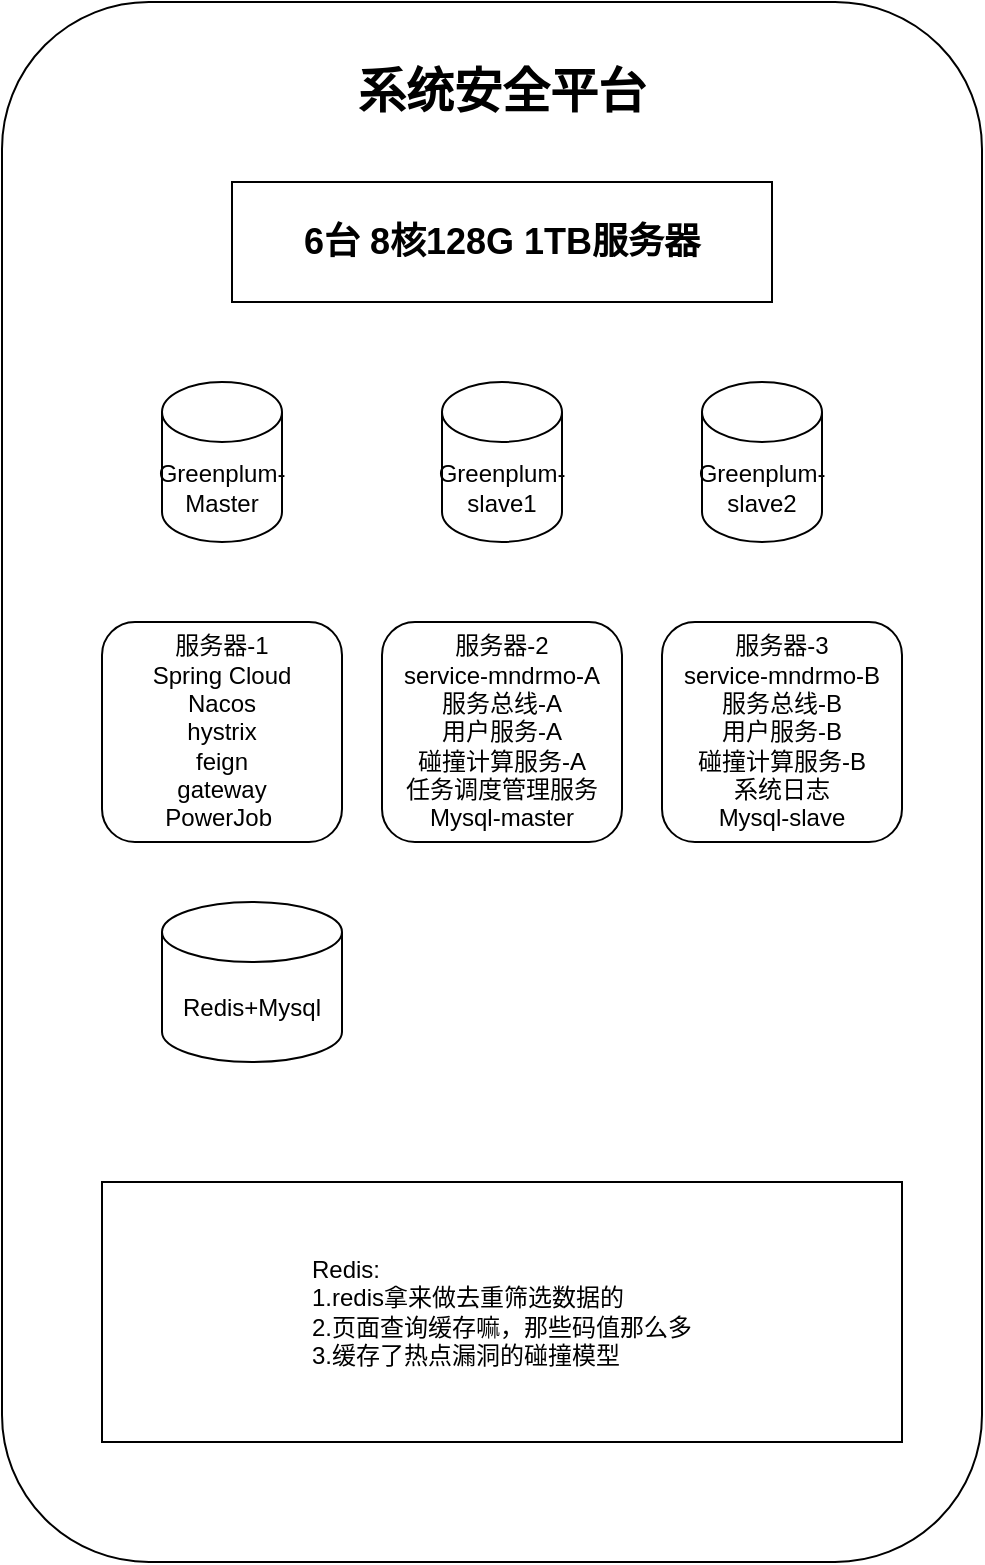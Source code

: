 <mxfile version="21.3.8" type="github">
  <diagram name="第 1 页" id="57VKWFimAm-giDpa9Vvo">
    <mxGraphModel dx="1434" dy="1965" grid="1" gridSize="10" guides="1" tooltips="1" connect="1" arrows="1" fold="1" page="1" pageScale="1" pageWidth="827" pageHeight="1169" math="0" shadow="0">
      <root>
        <mxCell id="0" />
        <mxCell id="1" parent="0" />
        <mxCell id="Q4yskE-vJg5lGiYmxyW3-10" value="" style="rounded=1;whiteSpace=wrap;html=1;" vertex="1" parent="1">
          <mxGeometry x="50" y="-40" width="490" height="780" as="geometry" />
        </mxCell>
        <mxCell id="Q4yskE-vJg5lGiYmxyW3-1" value="&lt;b&gt;&lt;font style=&quot;font-size: 18px;&quot;&gt;6台 8核128G 1TB服务器&lt;/font&gt;&lt;/b&gt;" style="rounded=0;whiteSpace=wrap;html=1;" vertex="1" parent="1">
          <mxGeometry x="165" y="50" width="270" height="60" as="geometry" />
        </mxCell>
        <mxCell id="Q4yskE-vJg5lGiYmxyW3-2" value="Greenplum-Master" style="shape=cylinder3;whiteSpace=wrap;html=1;boundedLbl=1;backgroundOutline=1;size=15;" vertex="1" parent="1">
          <mxGeometry x="130" y="150" width="60" height="80" as="geometry" />
        </mxCell>
        <mxCell id="Q4yskE-vJg5lGiYmxyW3-3" value="Greenplum-slave1" style="shape=cylinder3;whiteSpace=wrap;html=1;boundedLbl=1;backgroundOutline=1;size=15;" vertex="1" parent="1">
          <mxGeometry x="270" y="150" width="60" height="80" as="geometry" />
        </mxCell>
        <mxCell id="Q4yskE-vJg5lGiYmxyW3-5" value="Greenplum-slave2" style="shape=cylinder3;whiteSpace=wrap;html=1;boundedLbl=1;backgroundOutline=1;size=15;" vertex="1" parent="1">
          <mxGeometry x="400" y="150" width="60" height="80" as="geometry" />
        </mxCell>
        <mxCell id="Q4yskE-vJg5lGiYmxyW3-6" value="服务器-1&lt;br&gt;Spring Cloud &lt;br&gt;Nacos&lt;br&gt;hystrix&lt;br&gt;feign&lt;br&gt;gateway&lt;br&gt;PowerJob&amp;nbsp;" style="rounded=1;whiteSpace=wrap;html=1;" vertex="1" parent="1">
          <mxGeometry x="100" y="270" width="120" height="110" as="geometry" />
        </mxCell>
        <mxCell id="Q4yskE-vJg5lGiYmxyW3-8" value="服务器-2&lt;br&gt;service-mndrmo-A&lt;br&gt;服务总线-A&lt;br&gt;用户服务-A&lt;br&gt;碰撞计算服务-A&lt;br&gt;任务调度管理服务&lt;br&gt;Mysql-master" style="rounded=1;whiteSpace=wrap;html=1;" vertex="1" parent="1">
          <mxGeometry x="240" y="270" width="120" height="110" as="geometry" />
        </mxCell>
        <mxCell id="Q4yskE-vJg5lGiYmxyW3-9" value="服务器-3&lt;br&gt;service-mndrmo-B&lt;br&gt;服务总线-B&lt;br&gt;用户服务-B&lt;br&gt;碰撞计算服务-B&lt;br&gt;系统日志&lt;br&gt;Mysql-slave" style="rounded=1;whiteSpace=wrap;html=1;" vertex="1" parent="1">
          <mxGeometry x="380" y="270" width="120" height="110" as="geometry" />
        </mxCell>
        <mxCell id="Q4yskE-vJg5lGiYmxyW3-11" value="&lt;b&gt;&lt;font style=&quot;font-size: 24px;&quot;&gt;系统安全平台&lt;/font&gt;&lt;/b&gt;" style="text;html=1;strokeColor=none;fillColor=none;align=center;verticalAlign=middle;whiteSpace=wrap;rounded=0;" vertex="1" parent="1">
          <mxGeometry x="175" y="-10" width="250" height="30" as="geometry" />
        </mxCell>
        <mxCell id="Q4yskE-vJg5lGiYmxyW3-12" value="&lt;div style=&quot;text-align: left;&quot;&gt;&lt;span style=&quot;background-color: initial;&quot;&gt;Redis:&amp;nbsp;&amp;nbsp;&lt;/span&gt;&lt;/div&gt;&lt;div style=&quot;text-align: left;&quot;&gt;&lt;span style=&quot;background-color: initial;&quot;&gt;1.redis拿来做去重筛选数据的&lt;/span&gt;&lt;/div&gt;&lt;div style=&quot;text-align: left;&quot;&gt;&lt;span style=&quot;background-color: initial;&quot;&gt;2.页面查询缓存嘛，那些码值那么多&lt;/span&gt;&lt;/div&gt;&lt;div style=&quot;text-align: left;&quot;&gt;&lt;span style=&quot;background-color: initial;&quot;&gt;3.缓存了热点漏洞的碰撞模型&lt;/span&gt;&lt;/div&gt;" style="rounded=0;whiteSpace=wrap;html=1;" vertex="1" parent="1">
          <mxGeometry x="100" y="550" width="400" height="130" as="geometry" />
        </mxCell>
        <mxCell id="Q4yskE-vJg5lGiYmxyW3-13" value="Redis+Mysql" style="shape=cylinder3;whiteSpace=wrap;html=1;boundedLbl=1;backgroundOutline=1;size=15;" vertex="1" parent="1">
          <mxGeometry x="130" y="410" width="90" height="80" as="geometry" />
        </mxCell>
      </root>
    </mxGraphModel>
  </diagram>
</mxfile>
